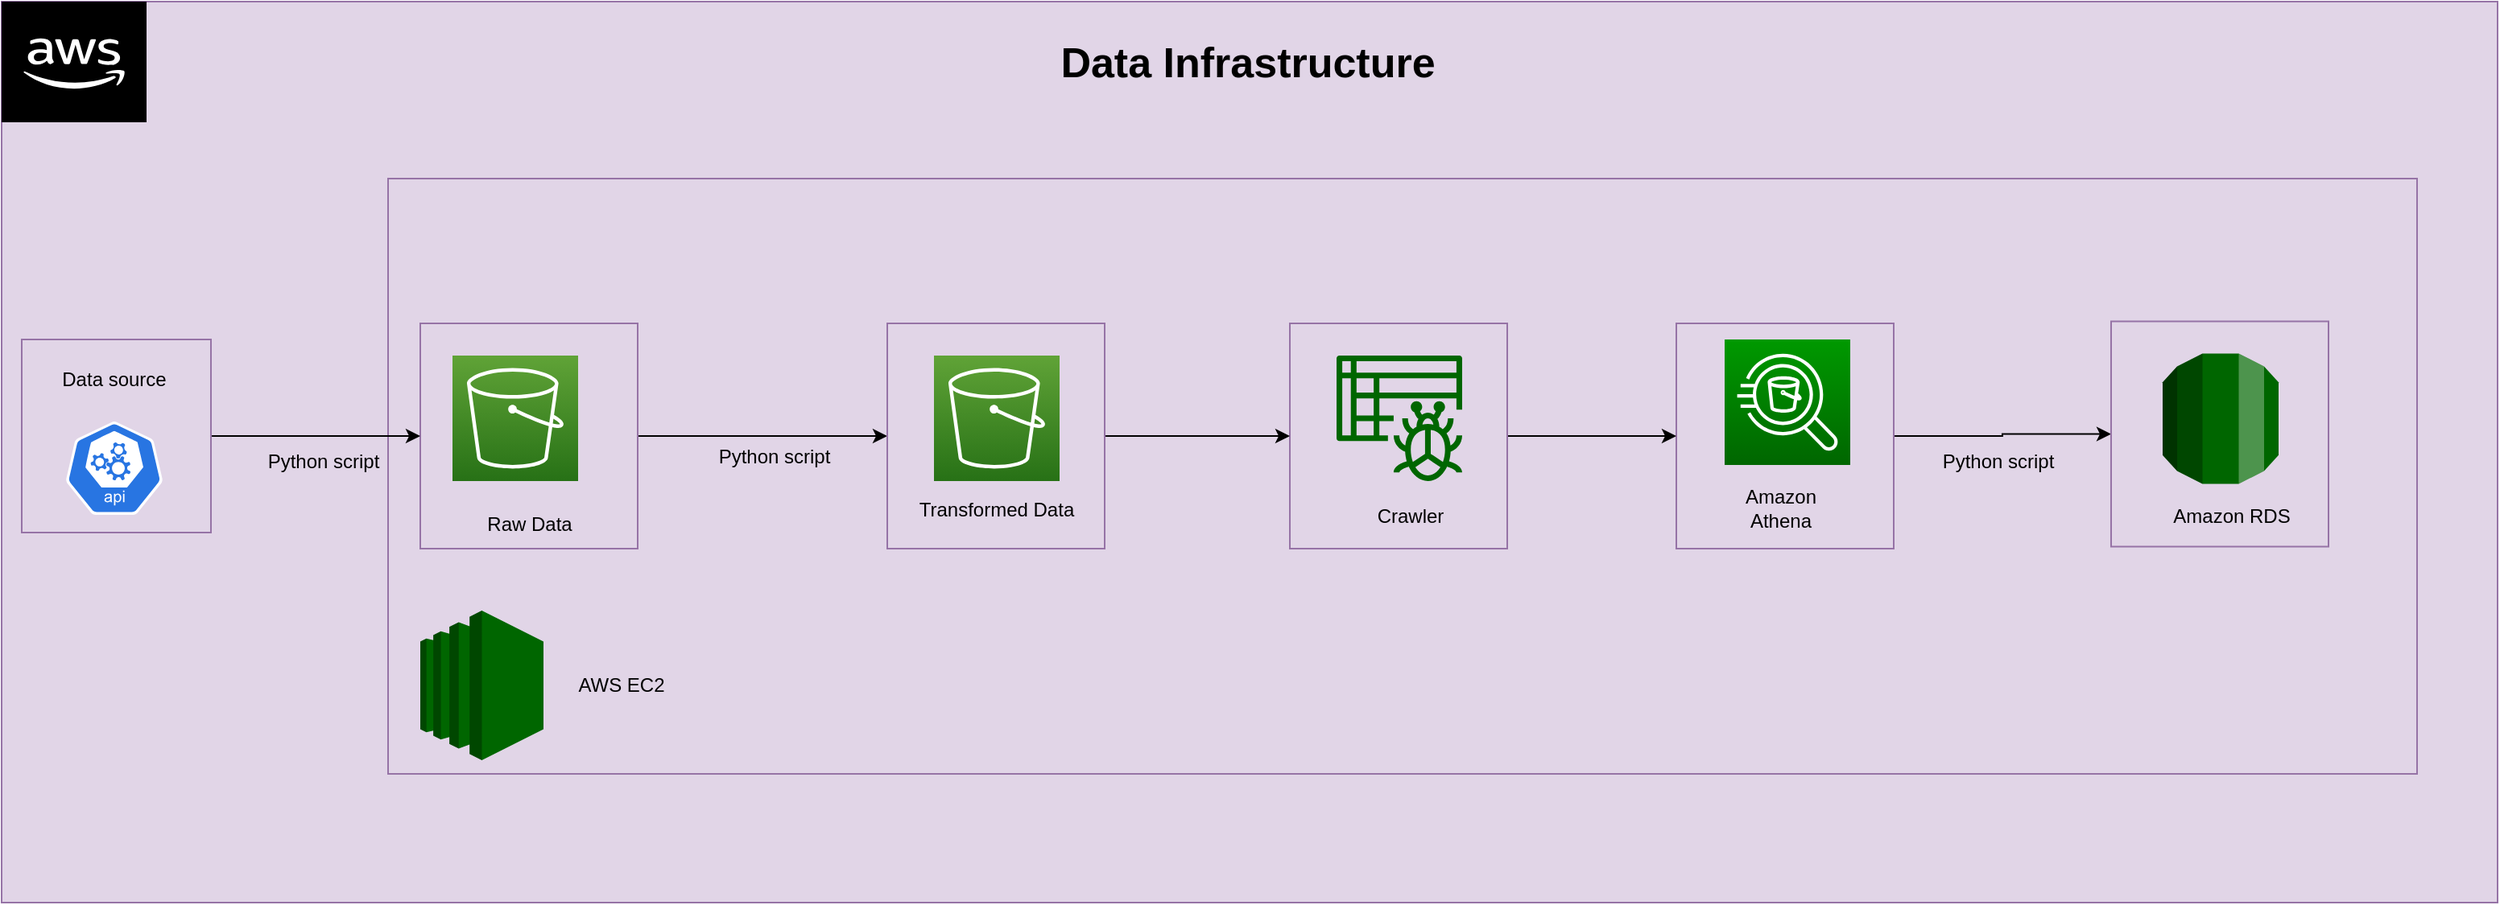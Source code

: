 <mxfile version="21.6.5" type="device">
  <diagram name="Page-1" id="Q-rmwu1N_Yyd8tCni6ad">
    <mxGraphModel dx="1687" dy="984" grid="1" gridSize="10" guides="1" tooltips="1" connect="1" arrows="1" fold="1" page="1" pageScale="1" pageWidth="850" pageHeight="1100" math="0" shadow="0">
      <root>
        <mxCell id="0" />
        <mxCell id="1" parent="0" />
        <mxCell id="5bfEglVrZcKtA_dqYWvZ-15" value="" style="rounded=0;whiteSpace=wrap;html=1;fillColor=#e1d5e7;strokeColor=#9673a6;" parent="1" vertex="1">
          <mxGeometry x="210" y="230" width="1550" height="560" as="geometry" />
        </mxCell>
        <mxCell id="5bfEglVrZcKtA_dqYWvZ-3" value="" style="rounded=0;whiteSpace=wrap;html=1;fillColor=#e1d5e7;strokeColor=#9673a6;" parent="1" vertex="1">
          <mxGeometry x="450" y="340" width="1260" height="370" as="geometry" />
        </mxCell>
        <mxCell id="abqJAF41KMFi_6yKUA99-28" style="edgeStyle=orthogonalEdgeStyle;rounded=0;orthogonalLoop=1;jettySize=auto;html=1;entryX=0;entryY=0.5;entryDx=0;entryDy=0;" edge="1" parent="1" source="abqJAF41KMFi_6yKUA99-22" target="abqJAF41KMFi_6yKUA99-23">
          <mxGeometry relative="1" as="geometry" />
        </mxCell>
        <mxCell id="abqJAF41KMFi_6yKUA99-22" value="" style="rounded=0;whiteSpace=wrap;html=1;fillColor=#e1d5e7;strokeColor=#9673a6;" vertex="1" parent="1">
          <mxGeometry x="1250" y="430" width="135" height="140" as="geometry" />
        </mxCell>
        <mxCell id="abqJAF41KMFi_6yKUA99-25" style="edgeStyle=orthogonalEdgeStyle;rounded=0;orthogonalLoop=1;jettySize=auto;html=1;entryX=0;entryY=0.5;entryDx=0;entryDy=0;" edge="1" parent="1" source="5bfEglVrZcKtA_dqYWvZ-19" target="abqJAF41KMFi_6yKUA99-14">
          <mxGeometry relative="1" as="geometry" />
        </mxCell>
        <mxCell id="5bfEglVrZcKtA_dqYWvZ-19" value="" style="rounded=0;whiteSpace=wrap;html=1;fillColor=#e1d5e7;strokeColor=#9673a6;" parent="1" vertex="1">
          <mxGeometry x="470" y="430" width="135" height="140" as="geometry" />
        </mxCell>
        <mxCell id="abqJAF41KMFi_6yKUA99-5" style="edgeStyle=orthogonalEdgeStyle;rounded=0;orthogonalLoop=1;jettySize=auto;html=1;" edge="1" parent="1" source="5bfEglVrZcKtA_dqYWvZ-2" target="5bfEglVrZcKtA_dqYWvZ-19">
          <mxGeometry relative="1" as="geometry" />
        </mxCell>
        <mxCell id="5bfEglVrZcKtA_dqYWvZ-2" value="" style="rounded=0;whiteSpace=wrap;html=1;fillColor=#e1d5e7;strokeColor=#9673a6;" parent="1" vertex="1">
          <mxGeometry x="222.5" y="440" width="117.5" height="120" as="geometry" />
        </mxCell>
        <mxCell id="5bfEglVrZcKtA_dqYWvZ-1" value="" style="sketch=0;html=1;dashed=0;whitespace=wrap;fillColor=#2875E2;strokeColor=#ffffff;points=[[0.005,0.63,0],[0.1,0.2,0],[0.9,0.2,0],[0.5,0,0],[0.995,0.63,0],[0.72,0.99,0],[0.5,1,0],[0.28,0.99,0]];verticalLabelPosition=bottom;align=center;verticalAlign=top;shape=mxgraph.kubernetes.icon;prIcon=api" parent="1" vertex="1">
          <mxGeometry x="250" y="475" width="60" height="90" as="geometry" />
        </mxCell>
        <mxCell id="5bfEglVrZcKtA_dqYWvZ-4" value="" style="outlineConnect=0;dashed=0;verticalLabelPosition=bottom;verticalAlign=top;align=center;html=1;shape=mxgraph.aws3.ec2;fillColor=#006600;gradientColor=none;" parent="1" vertex="1">
          <mxGeometry x="470" y="608.5" width="76.5" height="93" as="geometry" />
        </mxCell>
        <mxCell id="5bfEglVrZcKtA_dqYWvZ-6" value="" style="sketch=0;points=[[0,0,0],[0.25,0,0],[0.5,0,0],[0.75,0,0],[1,0,0],[0,1,0],[0.25,1,0],[0.5,1,0],[0.75,1,0],[1,1,0],[0,0.25,0],[0,0.5,0],[0,0.75,0],[1,0.25,0],[1,0.5,0],[1,0.75,0]];outlineConnect=0;fontColor=#232F3E;gradientColor=#60A337;gradientDirection=north;fillColor=#277116;strokeColor=#ffffff;dashed=0;verticalLabelPosition=bottom;verticalAlign=top;align=center;html=1;fontSize=12;fontStyle=0;aspect=fixed;shape=mxgraph.aws4.resourceIcon;resIcon=mxgraph.aws4.s3;" parent="1" vertex="1">
          <mxGeometry x="490" y="450" width="78" height="78" as="geometry" />
        </mxCell>
        <mxCell id="5bfEglVrZcKtA_dqYWvZ-7" value="" style="shape=image;verticalLabelPosition=bottom;labelBackgroundColor=default;verticalAlign=top;aspect=fixed;imageAspect=0;image=https://upload.wikimedia.org/wikipedia/commons/thumb/8/82/Text-x-python.svg/2048px-Text-x-python.svg.png;" parent="1" vertex="1">
          <mxGeometry x="370" y="431.75" width="66.5" height="66.5" as="geometry" />
        </mxCell>
        <mxCell id="5bfEglVrZcKtA_dqYWvZ-10" value="Data source" style="text;html=1;strokeColor=none;fillColor=none;align=center;verticalAlign=middle;whiteSpace=wrap;rounded=0;" parent="1" vertex="1">
          <mxGeometry x="240" y="450" width="80" height="30" as="geometry" />
        </mxCell>
        <mxCell id="5bfEglVrZcKtA_dqYWvZ-11" value="Python script" style="text;html=1;strokeColor=none;fillColor=none;align=center;verticalAlign=middle;whiteSpace=wrap;rounded=0;" parent="1" vertex="1">
          <mxGeometry x="370" y="501" width="80" height="30" as="geometry" />
        </mxCell>
        <mxCell id="5bfEglVrZcKtA_dqYWvZ-12" value="AWS EC2" style="text;html=1;strokeColor=none;fillColor=none;align=center;verticalAlign=middle;whiteSpace=wrap;rounded=0;" parent="1" vertex="1">
          <mxGeometry x="555" y="640" width="80" height="30" as="geometry" />
        </mxCell>
        <mxCell id="5bfEglVrZcKtA_dqYWvZ-14" value="Raw Data" style="text;html=1;strokeColor=none;fillColor=none;align=center;verticalAlign=middle;whiteSpace=wrap;rounded=0;" parent="1" vertex="1">
          <mxGeometry x="497.5" y="540" width="80" height="30" as="geometry" />
        </mxCell>
        <mxCell id="5bfEglVrZcKtA_dqYWvZ-16" value="&lt;font size=&quot;1&quot; style=&quot;&quot;&gt;&lt;b style=&quot;font-size: 26px;&quot;&gt;Data Infrastructure&lt;/b&gt;&lt;/font&gt;" style="text;html=1;strokeColor=none;fillColor=none;align=center;verticalAlign=middle;whiteSpace=wrap;rounded=0;" parent="1" vertex="1">
          <mxGeometry x="719" y="252.5" width="530" height="30" as="geometry" />
        </mxCell>
        <mxCell id="5bfEglVrZcKtA_dqYWvZ-18" value="" style="outlineConnect=0;dashed=0;verticalLabelPosition=bottom;verticalAlign=top;align=center;html=1;shape=mxgraph.aws3.cloud_2;fillColor=#000000;gradientColor=none;" parent="1" vertex="1">
          <mxGeometry x="210" y="230" width="90" height="75" as="geometry" />
        </mxCell>
        <mxCell id="abqJAF41KMFi_6yKUA99-27" style="edgeStyle=orthogonalEdgeStyle;rounded=0;orthogonalLoop=1;jettySize=auto;html=1;entryX=0;entryY=0.5;entryDx=0;entryDy=0;" edge="1" parent="1" source="abqJAF41KMFi_6yKUA99-10" target="abqJAF41KMFi_6yKUA99-22">
          <mxGeometry relative="1" as="geometry" />
        </mxCell>
        <mxCell id="abqJAF41KMFi_6yKUA99-10" value="" style="rounded=0;whiteSpace=wrap;html=1;fillColor=#e1d5e7;strokeColor=#9673a6;" vertex="1" parent="1">
          <mxGeometry x="1010" y="430" width="135" height="140" as="geometry" />
        </mxCell>
        <mxCell id="abqJAF41KMFi_6yKUA99-9" value="" style="sketch=0;points=[[0,0,0],[0.25,0,0],[0.5,0,0],[0.75,0,0],[1,0,0],[0,1,0],[0.25,1,0],[0.5,1,0],[0.75,1,0],[1,1,0],[0,0.25,0],[0,0.5,0],[0,0.75,0],[1,0.25,0],[1,0.5,0],[1,0.75,0]];outlineConnect=0;fontColor=#232F3E;gradientColor=#009900;gradientDirection=north;fillColor=#006600;strokeColor=#ffffff;dashed=0;verticalLabelPosition=bottom;verticalAlign=top;align=center;html=1;fontSize=12;fontStyle=0;aspect=fixed;shape=mxgraph.aws4.resourceIcon;resIcon=mxgraph.aws4.athena;" vertex="1" parent="1">
          <mxGeometry x="1280" y="440" width="78" height="78" as="geometry" />
        </mxCell>
        <mxCell id="abqJAF41KMFi_6yKUA99-26" style="edgeStyle=orthogonalEdgeStyle;rounded=0;orthogonalLoop=1;jettySize=auto;html=1;entryX=0;entryY=0.5;entryDx=0;entryDy=0;" edge="1" parent="1" source="abqJAF41KMFi_6yKUA99-14" target="abqJAF41KMFi_6yKUA99-10">
          <mxGeometry relative="1" as="geometry" />
        </mxCell>
        <mxCell id="abqJAF41KMFi_6yKUA99-14" value="" style="rounded=0;whiteSpace=wrap;html=1;fillColor=#e1d5e7;strokeColor=#9673a6;" vertex="1" parent="1">
          <mxGeometry x="760" y="430" width="135" height="140" as="geometry" />
        </mxCell>
        <mxCell id="abqJAF41KMFi_6yKUA99-20" value="" style="sketch=0;points=[[0,0,0],[0.25,0,0],[0.5,0,0],[0.75,0,0],[1,0,0],[0,1,0],[0.25,1,0],[0.5,1,0],[0.75,1,0],[1,1,0],[0,0.25,0],[0,0.5,0],[0,0.75,0],[1,0.25,0],[1,0.5,0],[1,0.75,0]];outlineConnect=0;fontColor=#232F3E;gradientColor=#60A337;gradientDirection=north;fillColor=#277116;strokeColor=#ffffff;dashed=0;verticalLabelPosition=bottom;verticalAlign=top;align=center;html=1;fontSize=12;fontStyle=0;aspect=fixed;shape=mxgraph.aws4.resourceIcon;resIcon=mxgraph.aws4.s3;" vertex="1" parent="1">
          <mxGeometry x="789" y="450" width="78" height="78" as="geometry" />
        </mxCell>
        <mxCell id="abqJAF41KMFi_6yKUA99-21" value="Transformed Data" style="text;html=1;strokeColor=none;fillColor=none;align=center;verticalAlign=middle;whiteSpace=wrap;rounded=0;" vertex="1" parent="1">
          <mxGeometry x="768" y="531" width="120" height="30" as="geometry" />
        </mxCell>
        <mxCell id="abqJAF41KMFi_6yKUA99-23" value="" style="rounded=0;whiteSpace=wrap;html=1;fillColor=#e1d5e7;strokeColor=#9673a6;" vertex="1" parent="1">
          <mxGeometry x="1520" y="428.75" width="135" height="140" as="geometry" />
        </mxCell>
        <mxCell id="abqJAF41KMFi_6yKUA99-24" value="" style="outlineConnect=0;dashed=0;verticalLabelPosition=bottom;verticalAlign=top;align=center;html=1;shape=mxgraph.aws3.rds;fillColor=#006600;gradientColor=none;" vertex="1" parent="1">
          <mxGeometry x="1552" y="448.75" width="72" height="81" as="geometry" />
        </mxCell>
        <mxCell id="abqJAF41KMFi_6yKUA99-29" value="Amazon Athena" style="text;html=1;strokeColor=none;fillColor=none;align=center;verticalAlign=middle;whiteSpace=wrap;rounded=0;" vertex="1" parent="1">
          <mxGeometry x="1275" y="530" width="80" height="30" as="geometry" />
        </mxCell>
        <mxCell id="abqJAF41KMFi_6yKUA99-30" value="Crawler" style="text;html=1;strokeColor=none;fillColor=none;align=center;verticalAlign=middle;whiteSpace=wrap;rounded=0;" vertex="1" parent="1">
          <mxGeometry x="1036.5" y="535" width="96" height="30" as="geometry" />
        </mxCell>
        <mxCell id="abqJAF41KMFi_6yKUA99-31" value="Amazon RDS" style="text;html=1;strokeColor=none;fillColor=none;align=center;verticalAlign=middle;whiteSpace=wrap;rounded=0;" vertex="1" parent="1">
          <mxGeometry x="1535" y="535" width="120" height="30" as="geometry" />
        </mxCell>
        <mxCell id="abqJAF41KMFi_6yKUA99-32" value="Python script" style="text;html=1;strokeColor=none;fillColor=none;align=center;verticalAlign=middle;whiteSpace=wrap;rounded=0;" vertex="1" parent="1">
          <mxGeometry x="650" y="498" width="80" height="30" as="geometry" />
        </mxCell>
        <mxCell id="abqJAF41KMFi_6yKUA99-33" value="" style="shape=image;verticalLabelPosition=bottom;labelBackgroundColor=default;verticalAlign=top;aspect=fixed;imageAspect=0;image=https://upload.wikimedia.org/wikipedia/commons/thumb/8/82/Text-x-python.svg/2048px-Text-x-python.svg.png;" vertex="1" parent="1">
          <mxGeometry x="650" y="428.75" width="66.5" height="66.5" as="geometry" />
        </mxCell>
        <mxCell id="abqJAF41KMFi_6yKUA99-34" value="" style="sketch=0;outlineConnect=0;fontColor=#232F3E;gradientColor=none;fillColor=#006600;strokeColor=none;dashed=0;verticalLabelPosition=bottom;verticalAlign=top;align=center;html=1;fontSize=12;fontStyle=0;aspect=fixed;pointerEvents=1;shape=mxgraph.aws4.glue_crawlers;" vertex="1" parent="1">
          <mxGeometry x="1039" y="450" width="78" height="78" as="geometry" />
        </mxCell>
        <mxCell id="abqJAF41KMFi_6yKUA99-35" value="" style="shape=image;verticalLabelPosition=bottom;labelBackgroundColor=default;verticalAlign=top;aspect=fixed;imageAspect=0;image=https://upload.wikimedia.org/wikipedia/commons/thumb/8/82/Text-x-python.svg/2048px-Text-x-python.svg.png;" vertex="1" parent="1">
          <mxGeometry x="1410" y="431.75" width="66.5" height="66.5" as="geometry" />
        </mxCell>
        <mxCell id="abqJAF41KMFi_6yKUA99-36" value="Python script" style="text;html=1;strokeColor=none;fillColor=none;align=center;verticalAlign=middle;whiteSpace=wrap;rounded=0;" vertex="1" parent="1">
          <mxGeometry x="1410" y="501" width="80" height="30" as="geometry" />
        </mxCell>
      </root>
    </mxGraphModel>
  </diagram>
</mxfile>
